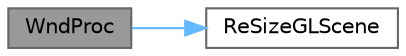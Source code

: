 digraph "WndProc"
{
 // LATEX_PDF_SIZE
  bgcolor="transparent";
  edge [fontname=Helvetica,fontsize=10,labelfontname=Helvetica,labelfontsize=10];
  node [fontname=Helvetica,fontsize=10,shape=box,height=0.2,width=0.4];
  rankdir="LR";
  Node1 [label="WndProc",height=0.2,width=0.4,color="gray40", fillcolor="grey60", style="filled", fontcolor="black",tooltip="Fonction CALLBACK de traitement des messages Windows."];
  Node1 -> Node2 [color="steelblue1",style="solid"];
  Node2 [label="ReSizeGLScene",height=0.2,width=0.4,color="grey40", fillcolor="white", style="filled",URL="$_lesson07_8c.html#a87bb84d489df61ed7b0c002584fd984f",tooltip="Fonction ReSizeGLScene : redimensionnement de la fenêtre Windows gérant OpenGL."];
}
